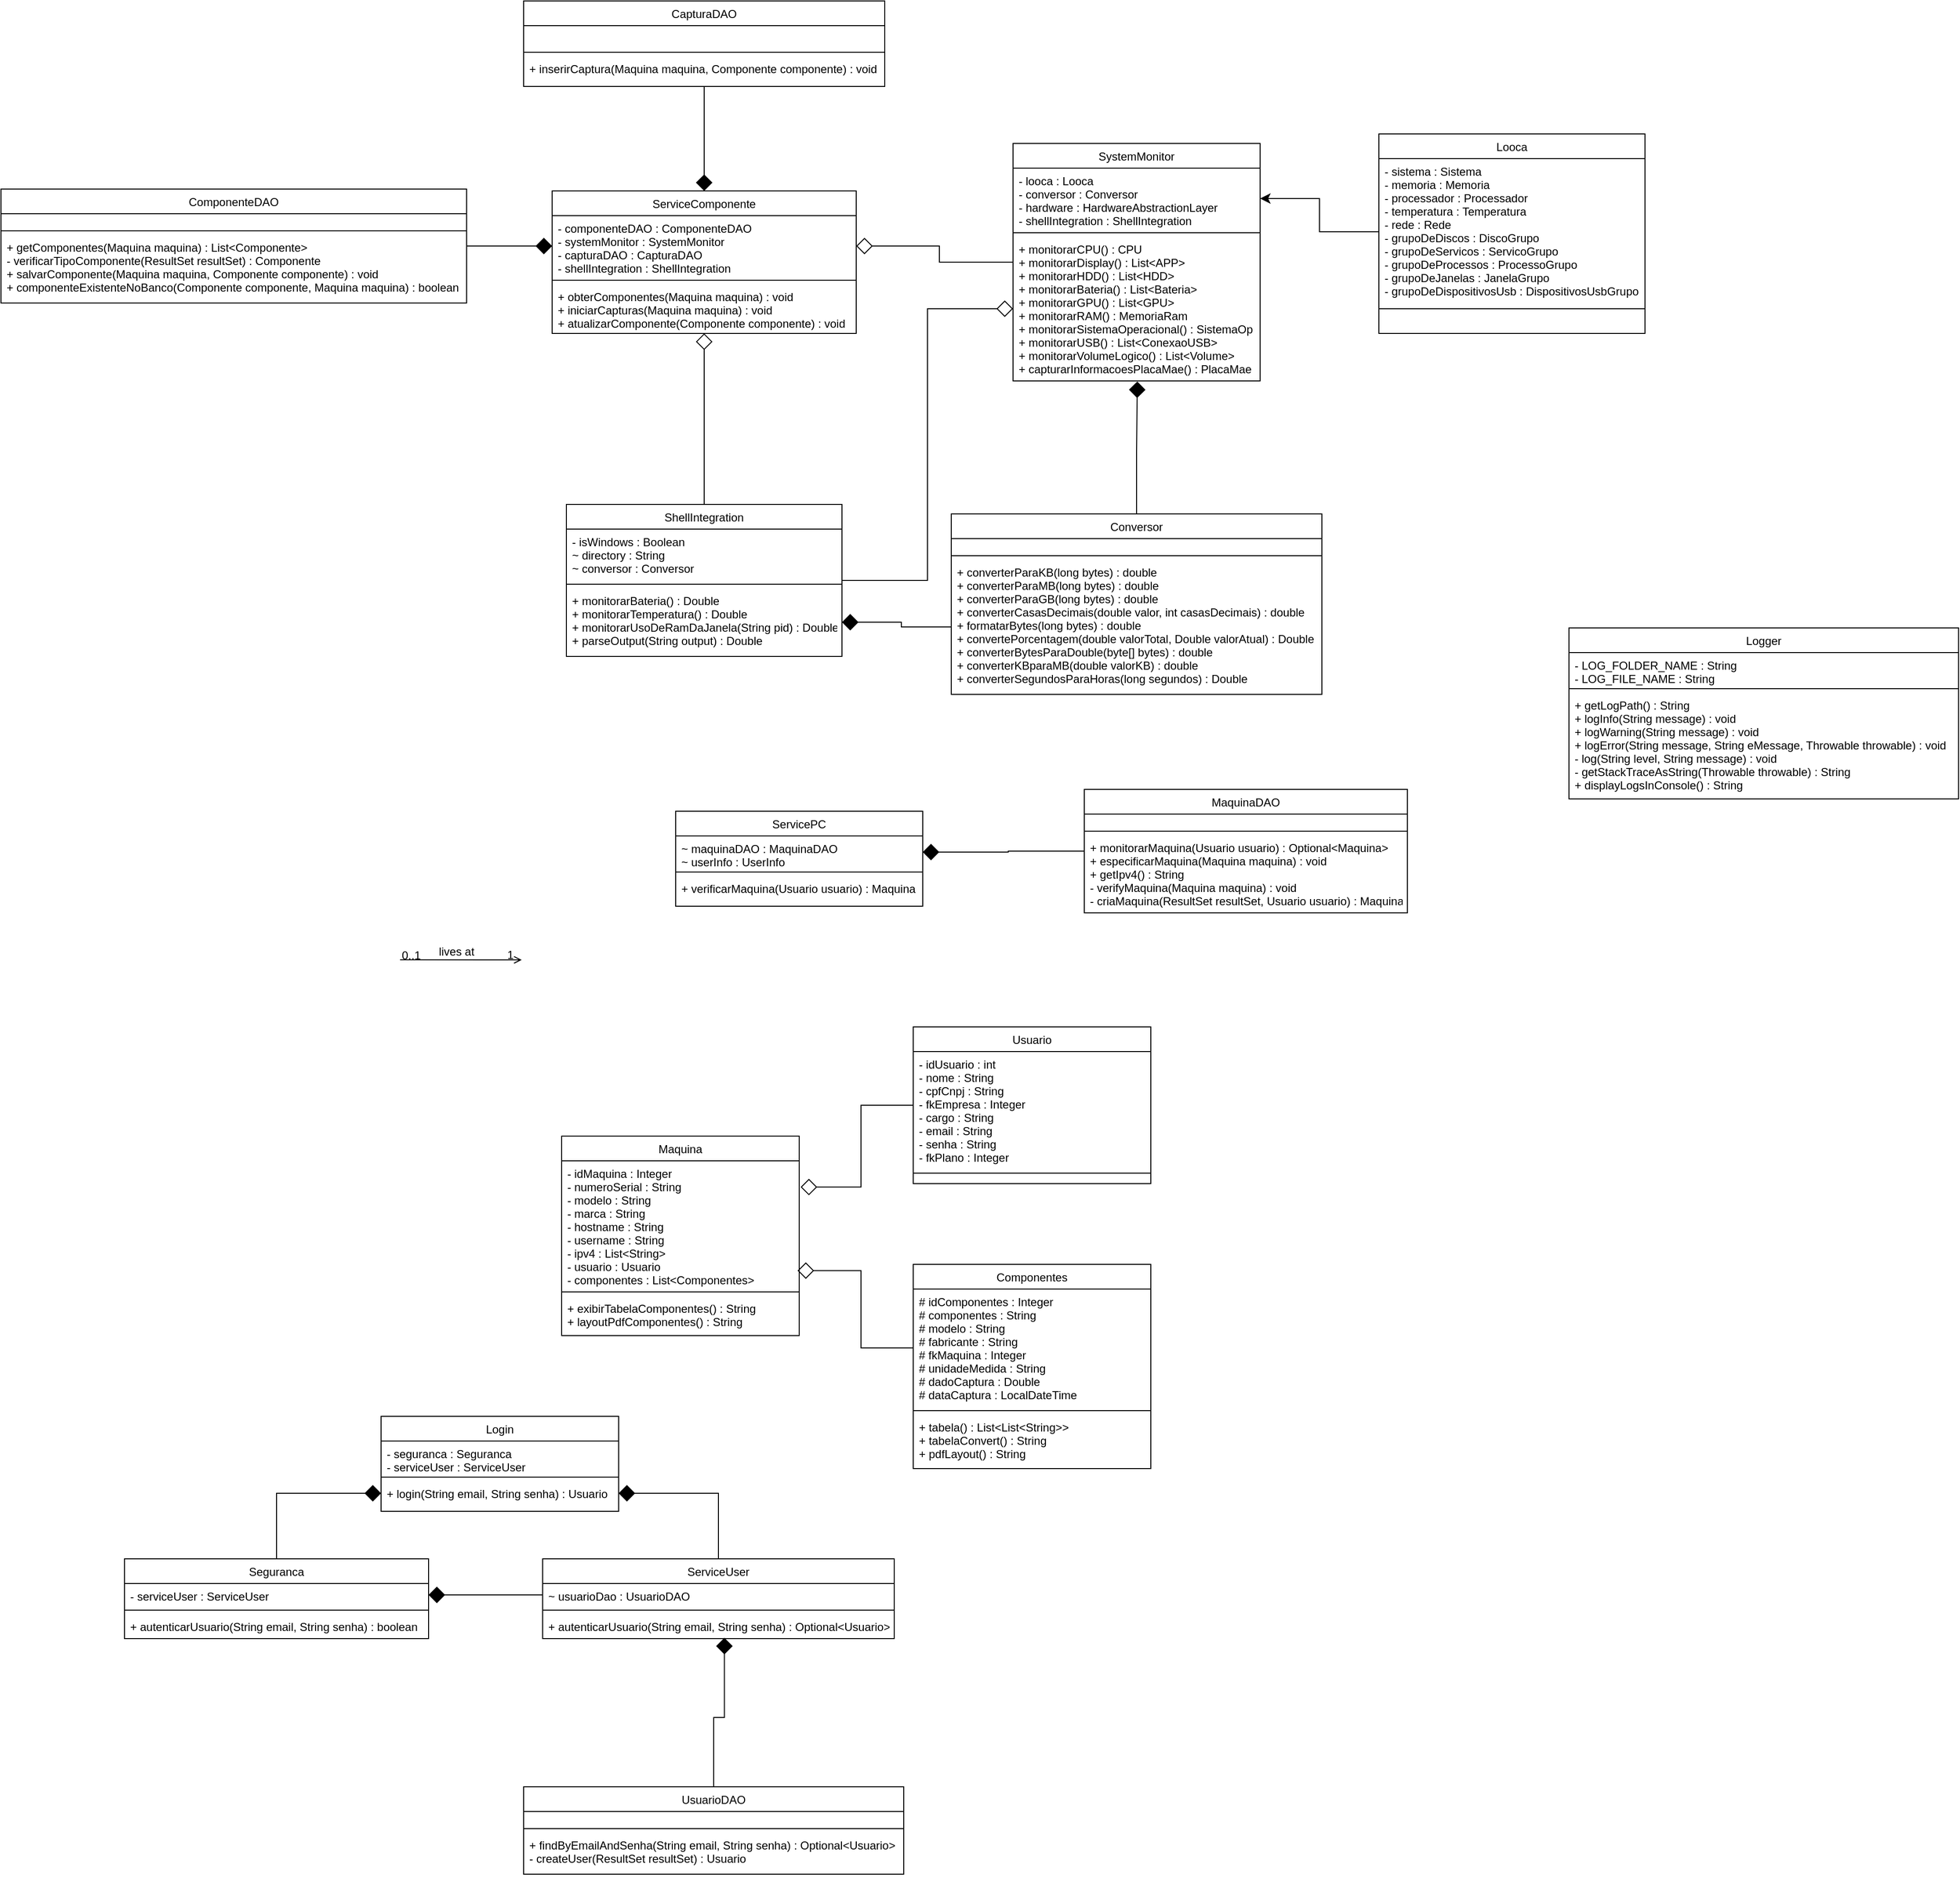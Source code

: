 <mxfile version="24.4.0" type="github">
  <diagram id="C5RBs43oDa-KdzZeNtuy" name="Page-1">
    <mxGraphModel dx="1404" dy="1693" grid="1" gridSize="10" guides="1" tooltips="1" connect="1" arrows="1" fold="1" page="1" pageScale="1" pageWidth="827" pageHeight="1169" math="0" shadow="0">
      <root>
        <mxCell id="WIyWlLk6GJQsqaUBKTNV-0" />
        <mxCell id="WIyWlLk6GJQsqaUBKTNV-1" parent="WIyWlLk6GJQsqaUBKTNV-0" />
        <mxCell id="zkfFHV4jXpPFQw0GAbJ--26" value="" style="endArrow=open;shadow=0;strokeWidth=1;rounded=0;curved=0;endFill=1;edgeStyle=elbowEdgeStyle;elbow=vertical;" parent="WIyWlLk6GJQsqaUBKTNV-1" edge="1">
          <mxGeometry x="0.5" y="41" relative="1" as="geometry">
            <mxPoint x="380.0" y="189.333" as="sourcePoint" />
            <mxPoint x="508" y="189.333" as="targetPoint" />
            <mxPoint x="-40" y="32" as="offset" />
          </mxGeometry>
        </mxCell>
        <mxCell id="zkfFHV4jXpPFQw0GAbJ--27" value="0..1" style="resizable=0;align=left;verticalAlign=bottom;labelBackgroundColor=none;fontSize=12;" parent="zkfFHV4jXpPFQw0GAbJ--26" connectable="0" vertex="1">
          <mxGeometry x="-1" relative="1" as="geometry">
            <mxPoint y="4" as="offset" />
          </mxGeometry>
        </mxCell>
        <mxCell id="zkfFHV4jXpPFQw0GAbJ--28" value="1" style="resizable=0;align=right;verticalAlign=bottom;labelBackgroundColor=none;fontSize=12;" parent="zkfFHV4jXpPFQw0GAbJ--26" connectable="0" vertex="1">
          <mxGeometry x="1" relative="1" as="geometry">
            <mxPoint x="-7" y="4" as="offset" />
          </mxGeometry>
        </mxCell>
        <mxCell id="zkfFHV4jXpPFQw0GAbJ--29" value="lives at" style="text;html=1;resizable=0;points=[];;align=center;verticalAlign=middle;labelBackgroundColor=none;rounded=0;shadow=0;strokeWidth=1;fontSize=12;" parent="zkfFHV4jXpPFQw0GAbJ--26" vertex="1" connectable="0">
          <mxGeometry x="0.5" y="49" relative="1" as="geometry">
            <mxPoint x="-38" y="40" as="offset" />
          </mxGeometry>
        </mxCell>
        <mxCell id="yqbtppaPaY01xmd0uT7A-17" style="edgeStyle=orthogonalEdgeStyle;rounded=0;orthogonalLoop=1;jettySize=auto;html=1;entryX=1;entryY=0.5;entryDx=0;entryDy=0;fontSize=12;startSize=8;endSize=15;exitX=0.5;exitY=0;exitDx=0;exitDy=0;endArrow=diamond;endFill=1;" edge="1" parent="WIyWlLk6GJQsqaUBKTNV-1" source="yqbtppaPaY01xmd0uT7A-11" target="yqbtppaPaY01xmd0uT7A-5">
          <mxGeometry relative="1" as="geometry" />
        </mxCell>
        <mxCell id="yqbtppaPaY01xmd0uT7A-0" value="Login" style="swimlane;fontStyle=0;align=center;verticalAlign=top;childLayout=stackLayout;horizontal=1;startSize=26;horizontalStack=0;resizeParent=1;resizeLast=0;collapsible=1;marginBottom=0;rounded=0;shadow=0;strokeWidth=1;" vertex="1" parent="WIyWlLk6GJQsqaUBKTNV-1">
          <mxGeometry x="360" y="670" width="250" height="100" as="geometry">
            <mxRectangle x="130" y="380" width="160" height="26" as="alternateBounds" />
          </mxGeometry>
        </mxCell>
        <mxCell id="yqbtppaPaY01xmd0uT7A-1" value="- seguranca : Seguranca&#xa;- serviceUser : ServiceUser" style="text;align=left;verticalAlign=top;spacingLeft=4;spacingRight=4;overflow=hidden;rotatable=0;points=[[0,0.5],[1,0.5]];portConstraint=eastwest;strokeColor=none;" vertex="1" parent="yqbtppaPaY01xmd0uT7A-0">
          <mxGeometry y="26" width="250" height="34" as="geometry" />
        </mxCell>
        <mxCell id="yqbtppaPaY01xmd0uT7A-3" value="" style="line;html=1;strokeWidth=1;align=left;verticalAlign=middle;spacingTop=-1;spacingLeft=3;spacingRight=3;rotatable=0;labelPosition=right;points=[];portConstraint=eastwest;" vertex="1" parent="yqbtppaPaY01xmd0uT7A-0">
          <mxGeometry y="60" width="250" height="8" as="geometry" />
        </mxCell>
        <mxCell id="yqbtppaPaY01xmd0uT7A-5" value="+ login(String email, String senha) : Usuario" style="text;align=left;verticalAlign=top;spacingLeft=4;spacingRight=4;overflow=hidden;rotatable=0;points=[[0,0.5],[1,0.5]];portConstraint=eastwest;" vertex="1" parent="yqbtppaPaY01xmd0uT7A-0">
          <mxGeometry y="68" width="250" height="26" as="geometry" />
        </mxCell>
        <mxCell id="yqbtppaPaY01xmd0uT7A-7" value="Seguranca" style="swimlane;fontStyle=0;align=center;verticalAlign=top;childLayout=stackLayout;horizontal=1;startSize=26;horizontalStack=0;resizeParent=1;resizeLast=0;collapsible=1;marginBottom=0;rounded=0;shadow=0;strokeWidth=1;" vertex="1" parent="WIyWlLk6GJQsqaUBKTNV-1">
          <mxGeometry x="90" y="820" width="320" height="84" as="geometry">
            <mxRectangle x="130" y="380" width="160" height="26" as="alternateBounds" />
          </mxGeometry>
        </mxCell>
        <mxCell id="yqbtppaPaY01xmd0uT7A-8" value="- serviceUser : ServiceUser" style="text;align=left;verticalAlign=top;spacingLeft=4;spacingRight=4;overflow=hidden;rotatable=0;points=[[0,0.5],[1,0.5]];portConstraint=eastwest;" vertex="1" parent="yqbtppaPaY01xmd0uT7A-7">
          <mxGeometry y="26" width="320" height="24" as="geometry" />
        </mxCell>
        <mxCell id="yqbtppaPaY01xmd0uT7A-9" value="" style="line;html=1;strokeWidth=1;align=left;verticalAlign=middle;spacingTop=-1;spacingLeft=3;spacingRight=3;rotatable=0;labelPosition=right;points=[];portConstraint=eastwest;" vertex="1" parent="yqbtppaPaY01xmd0uT7A-7">
          <mxGeometry y="50" width="320" height="8" as="geometry" />
        </mxCell>
        <mxCell id="yqbtppaPaY01xmd0uT7A-10" value="+ autenticarUsuario(String email, String senha) : boolean" style="text;align=left;verticalAlign=top;spacingLeft=4;spacingRight=4;overflow=hidden;rotatable=0;points=[[0,0.5],[1,0.5]];portConstraint=eastwest;" vertex="1" parent="yqbtppaPaY01xmd0uT7A-7">
          <mxGeometry y="58" width="320" height="26" as="geometry" />
        </mxCell>
        <mxCell id="yqbtppaPaY01xmd0uT7A-11" value="ServiceUser" style="swimlane;fontStyle=0;align=center;verticalAlign=top;childLayout=stackLayout;horizontal=1;startSize=26;horizontalStack=0;resizeParent=1;resizeLast=0;collapsible=1;marginBottom=0;rounded=0;shadow=0;strokeWidth=1;" vertex="1" parent="WIyWlLk6GJQsqaUBKTNV-1">
          <mxGeometry x="530" y="820" width="370" height="84" as="geometry">
            <mxRectangle x="130" y="380" width="160" height="26" as="alternateBounds" />
          </mxGeometry>
        </mxCell>
        <mxCell id="yqbtppaPaY01xmd0uT7A-12" value="~ usuarioDao : UsuarioDAO" style="text;align=left;verticalAlign=top;spacingLeft=4;spacingRight=4;overflow=hidden;rotatable=0;points=[[0,0.5],[1,0.5]];portConstraint=eastwest;" vertex="1" parent="yqbtppaPaY01xmd0uT7A-11">
          <mxGeometry y="26" width="370" height="24" as="geometry" />
        </mxCell>
        <mxCell id="yqbtppaPaY01xmd0uT7A-13" value="" style="line;html=1;strokeWidth=1;align=left;verticalAlign=middle;spacingTop=-1;spacingLeft=3;spacingRight=3;rotatable=0;labelPosition=right;points=[];portConstraint=eastwest;" vertex="1" parent="yqbtppaPaY01xmd0uT7A-11">
          <mxGeometry y="50" width="370" height="8" as="geometry" />
        </mxCell>
        <mxCell id="yqbtppaPaY01xmd0uT7A-14" value="+ autenticarUsuario(String email, String senha) : Optional&lt;Usuario&gt;" style="text;align=left;verticalAlign=top;spacingLeft=4;spacingRight=4;overflow=hidden;rotatable=0;points=[[0,0.5],[1,0.5]];portConstraint=eastwest;" vertex="1" parent="yqbtppaPaY01xmd0uT7A-11">
          <mxGeometry y="58" width="370" height="26" as="geometry" />
        </mxCell>
        <mxCell id="yqbtppaPaY01xmd0uT7A-18" style="edgeStyle=orthogonalEdgeStyle;rounded=0;orthogonalLoop=1;jettySize=auto;html=1;fontSize=12;startSize=8;endSize=15;endArrow=diamond;endFill=1;exitX=0.5;exitY=0;exitDx=0;exitDy=0;" edge="1" parent="WIyWlLk6GJQsqaUBKTNV-1" source="yqbtppaPaY01xmd0uT7A-7" target="yqbtppaPaY01xmd0uT7A-5">
          <mxGeometry relative="1" as="geometry" />
        </mxCell>
        <mxCell id="yqbtppaPaY01xmd0uT7A-19" style="edgeStyle=orthogonalEdgeStyle;rounded=0;orthogonalLoop=1;jettySize=auto;html=1;fontSize=12;startSize=8;endSize=15;endArrow=diamond;endFill=1;" edge="1" parent="WIyWlLk6GJQsqaUBKTNV-1" source="yqbtppaPaY01xmd0uT7A-12" target="yqbtppaPaY01xmd0uT7A-8">
          <mxGeometry relative="1" as="geometry" />
        </mxCell>
        <mxCell id="yqbtppaPaY01xmd0uT7A-24" style="edgeStyle=orthogonalEdgeStyle;rounded=0;orthogonalLoop=1;jettySize=auto;html=1;fontSize=12;startSize=8;endSize=15;entryX=0.517;entryY=0.968;entryDx=0;entryDy=0;entryPerimeter=0;endArrow=diamond;endFill=1;" edge="1" parent="WIyWlLk6GJQsqaUBKTNV-1" source="yqbtppaPaY01xmd0uT7A-20" target="yqbtppaPaY01xmd0uT7A-14">
          <mxGeometry relative="1" as="geometry" />
        </mxCell>
        <mxCell id="yqbtppaPaY01xmd0uT7A-20" value="UsuarioDAO" style="swimlane;fontStyle=0;align=center;verticalAlign=top;childLayout=stackLayout;horizontal=1;startSize=26;horizontalStack=0;resizeParent=1;resizeLast=0;collapsible=1;marginBottom=0;rounded=0;shadow=0;strokeWidth=1;" vertex="1" parent="WIyWlLk6GJQsqaUBKTNV-1">
          <mxGeometry x="510" y="1060" width="400" height="92" as="geometry">
            <mxRectangle x="130" y="380" width="160" height="26" as="alternateBounds" />
          </mxGeometry>
        </mxCell>
        <mxCell id="yqbtppaPaY01xmd0uT7A-23" value="&#xa;" style="text;align=left;verticalAlign=top;spacingLeft=4;spacingRight=4;overflow=hidden;rotatable=0;points=[[0,0.5],[1,0.5]];portConstraint=eastwest;" vertex="1" parent="yqbtppaPaY01xmd0uT7A-20">
          <mxGeometry y="26" width="400" height="14" as="geometry" />
        </mxCell>
        <mxCell id="yqbtppaPaY01xmd0uT7A-22" value="" style="line;html=1;strokeWidth=1;align=left;verticalAlign=middle;spacingTop=-1;spacingLeft=3;spacingRight=3;rotatable=0;labelPosition=right;points=[];portConstraint=eastwest;" vertex="1" parent="yqbtppaPaY01xmd0uT7A-20">
          <mxGeometry y="40" width="400" height="8" as="geometry" />
        </mxCell>
        <mxCell id="yqbtppaPaY01xmd0uT7A-33" value="+ findByEmailAndSenha(String email, String senha) : Optional&lt;Usuario&gt;&#xa;- createUser(ResultSet resultSet) : Usuario" style="text;align=left;verticalAlign=top;spacingLeft=4;spacingRight=4;overflow=hidden;rotatable=0;points=[[0,0.5],[1,0.5]];portConstraint=eastwest;" vertex="1" parent="yqbtppaPaY01xmd0uT7A-20">
          <mxGeometry y="48" width="400" height="44" as="geometry" />
        </mxCell>
        <mxCell id="yqbtppaPaY01xmd0uT7A-25" value="Maquina" style="swimlane;fontStyle=0;align=center;verticalAlign=top;childLayout=stackLayout;horizontal=1;startSize=26;horizontalStack=0;resizeParent=1;resizeLast=0;collapsible=1;marginBottom=0;rounded=0;shadow=0;strokeWidth=1;" vertex="1" parent="WIyWlLk6GJQsqaUBKTNV-1">
          <mxGeometry x="550" y="375" width="250" height="210" as="geometry">
            <mxRectangle x="130" y="380" width="160" height="26" as="alternateBounds" />
          </mxGeometry>
        </mxCell>
        <mxCell id="yqbtppaPaY01xmd0uT7A-26" value="- idMaquina : Integer&#xa;- numeroSerial : String&#xa;- modelo : String&#xa;- marca : String&#xa;- hostname : String&#xa;- username : String&#xa;- ipv4 : List&lt;String&gt;&#xa;- usuario : Usuario&#xa;- componentes : List&lt;Componentes&gt;" style="text;align=left;verticalAlign=top;spacingLeft=4;spacingRight=4;overflow=hidden;rotatable=0;points=[[0,0.5],[1,0.5]];portConstraint=eastwest;strokeColor=none;" vertex="1" parent="yqbtppaPaY01xmd0uT7A-25">
          <mxGeometry y="26" width="250" height="134" as="geometry" />
        </mxCell>
        <mxCell id="yqbtppaPaY01xmd0uT7A-27" value="" style="line;html=1;strokeWidth=1;align=left;verticalAlign=middle;spacingTop=-1;spacingLeft=3;spacingRight=3;rotatable=0;labelPosition=right;points=[];portConstraint=eastwest;" vertex="1" parent="yqbtppaPaY01xmd0uT7A-25">
          <mxGeometry y="160" width="250" height="8" as="geometry" />
        </mxCell>
        <mxCell id="yqbtppaPaY01xmd0uT7A-28" value="+ exibirTabelaComponentes() : String&#xa;+ layoutPdfComponentes() : String" style="text;align=left;verticalAlign=top;spacingLeft=4;spacingRight=4;overflow=hidden;rotatable=0;points=[[0,0.5],[1,0.5]];portConstraint=eastwest;" vertex="1" parent="yqbtppaPaY01xmd0uT7A-25">
          <mxGeometry y="168" width="250" height="42" as="geometry" />
        </mxCell>
        <mxCell id="yqbtppaPaY01xmd0uT7A-29" value="Usuario" style="swimlane;fontStyle=0;align=center;verticalAlign=top;childLayout=stackLayout;horizontal=1;startSize=26;horizontalStack=0;resizeParent=1;resizeLast=0;collapsible=1;marginBottom=0;rounded=0;shadow=0;strokeWidth=1;" vertex="1" parent="WIyWlLk6GJQsqaUBKTNV-1">
          <mxGeometry x="920" y="260" width="250" height="165" as="geometry">
            <mxRectangle x="130" y="380" width="160" height="26" as="alternateBounds" />
          </mxGeometry>
        </mxCell>
        <mxCell id="yqbtppaPaY01xmd0uT7A-30" value="- idUsuario : int&#xa;- nome : String&#xa;- cpfCnpj : String&#xa;- fkEmpresa : Integer&#xa;- cargo : String&#xa;- email : String&#xa;- senha : String&#xa;- fkPlano : Integer" style="text;align=left;verticalAlign=top;spacingLeft=4;spacingRight=4;overflow=hidden;rotatable=0;points=[[0,0.5],[1,0.5]];portConstraint=eastwest;strokeColor=none;" vertex="1" parent="yqbtppaPaY01xmd0uT7A-29">
          <mxGeometry y="26" width="250" height="124" as="geometry" />
        </mxCell>
        <mxCell id="yqbtppaPaY01xmd0uT7A-31" value="" style="line;html=1;strokeWidth=1;align=left;verticalAlign=middle;spacingTop=-1;spacingLeft=3;spacingRight=3;rotatable=0;labelPosition=right;points=[];portConstraint=eastwest;" vertex="1" parent="yqbtppaPaY01xmd0uT7A-29">
          <mxGeometry y="150" width="250" height="8" as="geometry" />
        </mxCell>
        <mxCell id="yqbtppaPaY01xmd0uT7A-34" value="Componentes" style="swimlane;fontStyle=0;align=center;verticalAlign=top;childLayout=stackLayout;horizontal=1;startSize=26;horizontalStack=0;resizeParent=1;resizeLast=0;collapsible=1;marginBottom=0;rounded=0;shadow=0;strokeWidth=1;" vertex="1" parent="WIyWlLk6GJQsqaUBKTNV-1">
          <mxGeometry x="920" y="510" width="250" height="215" as="geometry">
            <mxRectangle x="130" y="380" width="160" height="26" as="alternateBounds" />
          </mxGeometry>
        </mxCell>
        <mxCell id="yqbtppaPaY01xmd0uT7A-35" value="# idComponentes : Integer&#xa;# componentes : String&#xa;# modelo : String&#xa;# fabricante : String&#xa;# fkMaquina : Integer&#xa;# unidadeMedida : String&#xa;# dadoCaptura : Double&#xa;# dataCaptura : LocalDateTime" style="text;align=left;verticalAlign=top;spacingLeft=4;spacingRight=4;overflow=hidden;rotatable=0;points=[[0,0.5],[1,0.5]];portConstraint=eastwest;strokeColor=none;" vertex="1" parent="yqbtppaPaY01xmd0uT7A-34">
          <mxGeometry y="26" width="250" height="124" as="geometry" />
        </mxCell>
        <mxCell id="yqbtppaPaY01xmd0uT7A-36" value="" style="line;html=1;strokeWidth=1;align=left;verticalAlign=middle;spacingTop=-1;spacingLeft=3;spacingRight=3;rotatable=0;labelPosition=right;points=[];portConstraint=eastwest;" vertex="1" parent="yqbtppaPaY01xmd0uT7A-34">
          <mxGeometry y="150" width="250" height="8" as="geometry" />
        </mxCell>
        <mxCell id="yqbtppaPaY01xmd0uT7A-37" value="+ tabela() : List&lt;List&lt;String&gt;&gt;&#xa;+ tabelaConvert() : String&#xa;+ pdfLayout() : String&#xa;" style="text;align=left;verticalAlign=top;spacingLeft=4;spacingRight=4;overflow=hidden;rotatable=0;points=[[0,0.5],[1,0.5]];portConstraint=eastwest;strokeColor=none;" vertex="1" parent="yqbtppaPaY01xmd0uT7A-34">
          <mxGeometry y="158" width="250" height="52" as="geometry" />
        </mxCell>
        <mxCell id="yqbtppaPaY01xmd0uT7A-38" style="edgeStyle=orthogonalEdgeStyle;rounded=0;orthogonalLoop=1;jettySize=auto;html=1;entryX=1.006;entryY=0.206;entryDx=0;entryDy=0;entryPerimeter=0;fontSize=12;startSize=8;endSize=15;endArrow=diamond;endFill=0;" edge="1" parent="WIyWlLk6GJQsqaUBKTNV-1" source="yqbtppaPaY01xmd0uT7A-29" target="yqbtppaPaY01xmd0uT7A-26">
          <mxGeometry relative="1" as="geometry" />
        </mxCell>
        <mxCell id="yqbtppaPaY01xmd0uT7A-39" style="edgeStyle=orthogonalEdgeStyle;rounded=0;orthogonalLoop=1;jettySize=auto;html=1;entryX=0.993;entryY=0.863;entryDx=0;entryDy=0;entryPerimeter=0;fontSize=12;startSize=8;endSize=15;exitX=0;exitY=0.5;exitDx=0;exitDy=0;endArrow=diamond;endFill=0;" edge="1" parent="WIyWlLk6GJQsqaUBKTNV-1" source="yqbtppaPaY01xmd0uT7A-35" target="yqbtppaPaY01xmd0uT7A-26">
          <mxGeometry relative="1" as="geometry" />
        </mxCell>
        <mxCell id="yqbtppaPaY01xmd0uT7A-43" value="ServicePC" style="swimlane;fontStyle=0;align=center;verticalAlign=top;childLayout=stackLayout;horizontal=1;startSize=26;horizontalStack=0;resizeParent=1;resizeLast=0;collapsible=1;marginBottom=0;rounded=0;shadow=0;strokeWidth=1;" vertex="1" parent="WIyWlLk6GJQsqaUBKTNV-1">
          <mxGeometry x="670" y="33" width="260" height="100" as="geometry">
            <mxRectangle x="130" y="380" width="160" height="26" as="alternateBounds" />
          </mxGeometry>
        </mxCell>
        <mxCell id="yqbtppaPaY01xmd0uT7A-44" value="~ maquinaDAO : MaquinaDAO&#xa;~ userInfo : UserInfo&#xa;" style="text;align=left;verticalAlign=top;spacingLeft=4;spacingRight=4;overflow=hidden;rotatable=0;points=[[0,0.5],[1,0.5]];portConstraint=eastwest;strokeColor=none;" vertex="1" parent="yqbtppaPaY01xmd0uT7A-43">
          <mxGeometry y="26" width="260" height="34" as="geometry" />
        </mxCell>
        <mxCell id="yqbtppaPaY01xmd0uT7A-45" value="" style="line;html=1;strokeWidth=1;align=left;verticalAlign=middle;spacingTop=-1;spacingLeft=3;spacingRight=3;rotatable=0;labelPosition=right;points=[];portConstraint=eastwest;" vertex="1" parent="yqbtppaPaY01xmd0uT7A-43">
          <mxGeometry y="60" width="260" height="8" as="geometry" />
        </mxCell>
        <mxCell id="yqbtppaPaY01xmd0uT7A-46" value="+ verificarMaquina(Usuario usuario) : Maquina" style="text;align=left;verticalAlign=top;spacingLeft=4;spacingRight=4;overflow=hidden;rotatable=0;points=[[0,0.5],[1,0.5]];portConstraint=eastwest;strokeColor=none;" vertex="1" parent="yqbtppaPaY01xmd0uT7A-43">
          <mxGeometry y="68" width="260" height="22" as="geometry" />
        </mxCell>
        <mxCell id="yqbtppaPaY01xmd0uT7A-51" style="edgeStyle=orthogonalEdgeStyle;rounded=0;orthogonalLoop=1;jettySize=auto;html=1;fontSize=12;startSize=8;endSize=15;endArrow=diamond;endFill=1;entryX=1;entryY=0.5;entryDx=0;entryDy=0;" edge="1" parent="WIyWlLk6GJQsqaUBKTNV-1" source="yqbtppaPaY01xmd0uT7A-47" target="yqbtppaPaY01xmd0uT7A-44">
          <mxGeometry relative="1" as="geometry">
            <mxPoint x="930" y="-10" as="targetPoint" />
          </mxGeometry>
        </mxCell>
        <mxCell id="yqbtppaPaY01xmd0uT7A-47" value="MaquinaDAO" style="swimlane;fontStyle=0;align=center;verticalAlign=top;childLayout=stackLayout;horizontal=1;startSize=26;horizontalStack=0;resizeParent=1;resizeLast=0;collapsible=1;marginBottom=0;rounded=0;shadow=0;strokeWidth=1;" vertex="1" parent="WIyWlLk6GJQsqaUBKTNV-1">
          <mxGeometry x="1100" y="10" width="340" height="130" as="geometry">
            <mxRectangle x="130" y="380" width="160" height="26" as="alternateBounds" />
          </mxGeometry>
        </mxCell>
        <mxCell id="yqbtppaPaY01xmd0uT7A-48" value="&#xa;" style="text;align=left;verticalAlign=top;spacingLeft=4;spacingRight=4;overflow=hidden;rotatable=0;points=[[0,0.5],[1,0.5]];portConstraint=eastwest;strokeColor=none;" vertex="1" parent="yqbtppaPaY01xmd0uT7A-47">
          <mxGeometry y="26" width="340" height="14" as="geometry" />
        </mxCell>
        <mxCell id="yqbtppaPaY01xmd0uT7A-49" value="" style="line;html=1;strokeWidth=1;align=left;verticalAlign=middle;spacingTop=-1;spacingLeft=3;spacingRight=3;rotatable=0;labelPosition=right;points=[];portConstraint=eastwest;" vertex="1" parent="yqbtppaPaY01xmd0uT7A-47">
          <mxGeometry y="40" width="340" height="8" as="geometry" />
        </mxCell>
        <mxCell id="yqbtppaPaY01xmd0uT7A-50" value="+ monitorarMaquina(Usuario usuario) : Optional&lt;Maquina&gt;&#xa;+ especificarMaquina(Maquina maquina) : void&#xa;+ getIpv4() : String&#xa;- verifyMaquina(Maquina maquina) : void&#xa;- criaMaquina(ResultSet resultSet, Usuario usuario) : Maquina&#xa;" style="text;align=left;verticalAlign=top;spacingLeft=4;spacingRight=4;overflow=hidden;rotatable=0;points=[[0,0.5],[1,0.5]];portConstraint=eastwest;strokeColor=none;" vertex="1" parent="yqbtppaPaY01xmd0uT7A-47">
          <mxGeometry y="48" width="340" height="82" as="geometry" />
        </mxCell>
        <mxCell id="yqbtppaPaY01xmd0uT7A-56" value="ServiceComponente" style="swimlane;fontStyle=0;align=center;verticalAlign=top;childLayout=stackLayout;horizontal=1;startSize=26;horizontalStack=0;resizeParent=1;resizeLast=0;collapsible=1;marginBottom=0;rounded=0;shadow=0;strokeWidth=1;" vertex="1" parent="WIyWlLk6GJQsqaUBKTNV-1">
          <mxGeometry x="540" y="-620" width="320" height="150" as="geometry">
            <mxRectangle x="130" y="380" width="160" height="26" as="alternateBounds" />
          </mxGeometry>
        </mxCell>
        <mxCell id="yqbtppaPaY01xmd0uT7A-57" value="- componenteDAO : ComponenteDAO&#xa;- systemMonitor : SystemMonitor&#xa;- capturaDAO : CapturaDAO&#xa;- shellIntegration : ShellIntegration" style="text;align=left;verticalAlign=top;spacingLeft=4;spacingRight=4;overflow=hidden;rotatable=0;points=[[0,0.5],[1,0.5]];portConstraint=eastwest;strokeColor=none;" vertex="1" parent="yqbtppaPaY01xmd0uT7A-56">
          <mxGeometry y="26" width="320" height="64" as="geometry" />
        </mxCell>
        <mxCell id="yqbtppaPaY01xmd0uT7A-58" value="" style="line;html=1;strokeWidth=1;align=left;verticalAlign=middle;spacingTop=-1;spacingLeft=3;spacingRight=3;rotatable=0;labelPosition=right;points=[];portConstraint=eastwest;" vertex="1" parent="yqbtppaPaY01xmd0uT7A-56">
          <mxGeometry y="90" width="320" height="8" as="geometry" />
        </mxCell>
        <mxCell id="yqbtppaPaY01xmd0uT7A-59" value="+ obterComponentes(Maquina maquina) : void&#xa;+ iniciarCapturas(Maquina maquina) : void&#xa;+ atualizarComponente(Componente componente) : void" style="text;align=left;verticalAlign=top;spacingLeft=4;spacingRight=4;overflow=hidden;rotatable=0;points=[[0,0.5],[1,0.5]];portConstraint=eastwest;strokeColor=none;" vertex="1" parent="yqbtppaPaY01xmd0uT7A-56">
          <mxGeometry y="98" width="320" height="52" as="geometry" />
        </mxCell>
        <mxCell id="yqbtppaPaY01xmd0uT7A-64" style="edgeStyle=orthogonalEdgeStyle;rounded=0;orthogonalLoop=1;jettySize=auto;html=1;entryX=0;entryY=0.5;entryDx=0;entryDy=0;fontSize=12;startSize=8;endSize=15;endArrow=diamond;endFill=1;" edge="1" parent="WIyWlLk6GJQsqaUBKTNV-1" source="yqbtppaPaY01xmd0uT7A-60" target="yqbtppaPaY01xmd0uT7A-57">
          <mxGeometry relative="1" as="geometry" />
        </mxCell>
        <mxCell id="yqbtppaPaY01xmd0uT7A-60" value="ComponenteDAO" style="swimlane;fontStyle=0;align=center;verticalAlign=top;childLayout=stackLayout;horizontal=1;startSize=26;horizontalStack=0;resizeParent=1;resizeLast=0;collapsible=1;marginBottom=0;rounded=0;shadow=0;strokeWidth=1;" vertex="1" parent="WIyWlLk6GJQsqaUBKTNV-1">
          <mxGeometry x="-40" y="-622" width="490" height="120" as="geometry">
            <mxRectangle x="130" y="380" width="160" height="26" as="alternateBounds" />
          </mxGeometry>
        </mxCell>
        <mxCell id="yqbtppaPaY01xmd0uT7A-61" value="&#xa;" style="text;align=left;verticalAlign=top;spacingLeft=4;spacingRight=4;overflow=hidden;rotatable=0;points=[[0,0.5],[1,0.5]];portConstraint=eastwest;strokeColor=none;" vertex="1" parent="yqbtppaPaY01xmd0uT7A-60">
          <mxGeometry y="26" width="490" height="14" as="geometry" />
        </mxCell>
        <mxCell id="yqbtppaPaY01xmd0uT7A-62" value="" style="line;html=1;strokeWidth=1;align=left;verticalAlign=middle;spacingTop=-1;spacingLeft=3;spacingRight=3;rotatable=0;labelPosition=right;points=[];portConstraint=eastwest;" vertex="1" parent="yqbtppaPaY01xmd0uT7A-60">
          <mxGeometry y="40" width="490" height="8" as="geometry" />
        </mxCell>
        <mxCell id="yqbtppaPaY01xmd0uT7A-63" value="+ getComponentes(Maquina maquina) : List&lt;Componente&gt;&#xa;- verificarTipoComponente(ResultSet resultSet) : Componente&#xa;+ salvarComponente(Maquina maquina, Componente componente) : void&#xa;+ componenteExistenteNoBanco(Componente componente, Maquina maquina) : boolean&#xa;" style="text;align=left;verticalAlign=top;spacingLeft=4;spacingRight=4;overflow=hidden;rotatable=0;points=[[0,0.5],[1,0.5]];portConstraint=eastwest;strokeColor=none;" vertex="1" parent="yqbtppaPaY01xmd0uT7A-60">
          <mxGeometry y="48" width="490" height="72" as="geometry" />
        </mxCell>
        <mxCell id="yqbtppaPaY01xmd0uT7A-69" style="edgeStyle=orthogonalEdgeStyle;rounded=0;orthogonalLoop=1;jettySize=auto;html=1;entryX=0.5;entryY=0;entryDx=0;entryDy=0;fontSize=12;startSize=8;endSize=15;endArrow=diamond;endFill=1;" edge="1" parent="WIyWlLk6GJQsqaUBKTNV-1" source="yqbtppaPaY01xmd0uT7A-65" target="yqbtppaPaY01xmd0uT7A-56">
          <mxGeometry relative="1" as="geometry" />
        </mxCell>
        <mxCell id="yqbtppaPaY01xmd0uT7A-65" value="CapturaDAO" style="swimlane;fontStyle=0;align=center;verticalAlign=top;childLayout=stackLayout;horizontal=1;startSize=26;horizontalStack=0;resizeParent=1;resizeLast=0;collapsible=1;marginBottom=0;rounded=0;shadow=0;strokeWidth=1;" vertex="1" parent="WIyWlLk6GJQsqaUBKTNV-1">
          <mxGeometry x="510" y="-820" width="380" height="90" as="geometry">
            <mxRectangle x="130" y="380" width="160" height="26" as="alternateBounds" />
          </mxGeometry>
        </mxCell>
        <mxCell id="yqbtppaPaY01xmd0uT7A-66" value="&#xa;" style="text;align=left;verticalAlign=top;spacingLeft=4;spacingRight=4;overflow=hidden;rotatable=0;points=[[0,0.5],[1,0.5]];portConstraint=eastwest;strokeColor=none;" vertex="1" parent="yqbtppaPaY01xmd0uT7A-65">
          <mxGeometry y="26" width="380" height="24" as="geometry" />
        </mxCell>
        <mxCell id="yqbtppaPaY01xmd0uT7A-67" value="" style="line;html=1;strokeWidth=1;align=left;verticalAlign=middle;spacingTop=-1;spacingLeft=3;spacingRight=3;rotatable=0;labelPosition=right;points=[];portConstraint=eastwest;" vertex="1" parent="yqbtppaPaY01xmd0uT7A-65">
          <mxGeometry y="50" width="380" height="8" as="geometry" />
        </mxCell>
        <mxCell id="yqbtppaPaY01xmd0uT7A-68" value="+ inserirCaptura(Maquina maquina, Componente componente) : void" style="text;align=left;verticalAlign=top;spacingLeft=4;spacingRight=4;overflow=hidden;rotatable=0;points=[[0,0.5],[1,0.5]];portConstraint=eastwest;strokeColor=none;" vertex="1" parent="yqbtppaPaY01xmd0uT7A-65">
          <mxGeometry y="58" width="380" height="32" as="geometry" />
        </mxCell>
        <mxCell id="yqbtppaPaY01xmd0uT7A-97" style="edgeStyle=orthogonalEdgeStyle;rounded=0;orthogonalLoop=1;jettySize=auto;html=1;entryX=1;entryY=0.5;entryDx=0;entryDy=0;fontSize=12;startSize=8;endSize=15;endArrow=diamond;endFill=0;" edge="1" parent="WIyWlLk6GJQsqaUBKTNV-1" source="yqbtppaPaY01xmd0uT7A-70" target="yqbtppaPaY01xmd0uT7A-57">
          <mxGeometry relative="1" as="geometry" />
        </mxCell>
        <mxCell id="yqbtppaPaY01xmd0uT7A-70" value="SystemMonitor" style="swimlane;fontStyle=0;align=center;verticalAlign=top;childLayout=stackLayout;horizontal=1;startSize=26;horizontalStack=0;resizeParent=1;resizeLast=0;collapsible=1;marginBottom=0;rounded=0;shadow=0;strokeWidth=1;" vertex="1" parent="WIyWlLk6GJQsqaUBKTNV-1">
          <mxGeometry x="1025" y="-670" width="260" height="250" as="geometry">
            <mxRectangle x="130" y="380" width="160" height="26" as="alternateBounds" />
          </mxGeometry>
        </mxCell>
        <mxCell id="yqbtppaPaY01xmd0uT7A-71" value="- looca : Looca&#xa;- conversor : Conversor&#xa;- hardware : HardwareAbstractionLayer&#xa;- shellIntegration : ShellIntegration" style="text;align=left;verticalAlign=top;spacingLeft=4;spacingRight=4;overflow=hidden;rotatable=0;points=[[0,0.5],[1,0.5]];portConstraint=eastwest;strokeColor=none;" vertex="1" parent="yqbtppaPaY01xmd0uT7A-70">
          <mxGeometry y="26" width="260" height="64" as="geometry" />
        </mxCell>
        <mxCell id="yqbtppaPaY01xmd0uT7A-72" value="" style="line;html=1;strokeWidth=1;align=left;verticalAlign=middle;spacingTop=-1;spacingLeft=3;spacingRight=3;rotatable=0;labelPosition=right;points=[];portConstraint=eastwest;" vertex="1" parent="yqbtppaPaY01xmd0uT7A-70">
          <mxGeometry y="90" width="260" height="8" as="geometry" />
        </mxCell>
        <mxCell id="yqbtppaPaY01xmd0uT7A-73" value="+ monitorarCPU() : CPU&#xa;+ monitorarDisplay() : List&lt;APP&gt;&#xa;+ monitorarHDD() : List&lt;HDD&gt;&#xa;+ monitorarBateria() : List&lt;Bateria&gt;&#xa;+ monitorarGPU() : List&lt;GPU&gt;&#xa;+ monitorarRAM() : MemoriaRam&#xa;+ monitorarSistemaOperacional() : SistemaOp &#xa;+ monitorarUSB() : List&lt;ConexaoUSB&gt;&#xa;+ monitorarVolumeLogico() : List&lt;Volume&gt;&#xa;+ capturarInformacoesPlacaMae() : PlacaMae" style="text;align=left;verticalAlign=top;spacingLeft=4;spacingRight=4;overflow=hidden;rotatable=0;points=[[0,0.5],[1,0.5]];portConstraint=eastwest;strokeColor=none;" vertex="1" parent="yqbtppaPaY01xmd0uT7A-70">
          <mxGeometry y="98" width="260" height="152" as="geometry" />
        </mxCell>
        <mxCell id="yqbtppaPaY01xmd0uT7A-74" value="Looca" style="swimlane;fontStyle=0;align=center;verticalAlign=top;childLayout=stackLayout;horizontal=1;startSize=26;horizontalStack=0;resizeParent=1;resizeLast=0;collapsible=1;marginBottom=0;rounded=0;shadow=0;strokeWidth=1;" vertex="1" parent="WIyWlLk6GJQsqaUBKTNV-1">
          <mxGeometry x="1410" y="-680" width="280" height="210" as="geometry">
            <mxRectangle x="130" y="380" width="160" height="26" as="alternateBounds" />
          </mxGeometry>
        </mxCell>
        <mxCell id="yqbtppaPaY01xmd0uT7A-75" value="- sistema : Sistema&#xa;- memoria : Memoria&#xa;- processador : Processador&#xa;- temperatura : Temperatura&#xa;- rede : Rede&#xa;- grupoDeDiscos : DiscoGrupo&#xa;- grupoDeServicos : ServicoGrupo&#xa;- grupoDeProcessos : ProcessoGrupo&#xa;- grupoDeJanelas : JanelaGrupo&#xa;- grupoDeDispositivosUsb : DispositivosUsbGrupo" style="text;align=left;verticalAlign=top;spacingLeft=4;spacingRight=4;overflow=hidden;rotatable=0;points=[[0,0.5],[1,0.5]];portConstraint=eastwest;strokeColor=none;" vertex="1" parent="yqbtppaPaY01xmd0uT7A-74">
          <mxGeometry y="26" width="280" height="154" as="geometry" />
        </mxCell>
        <mxCell id="yqbtppaPaY01xmd0uT7A-76" value="" style="line;html=1;strokeWidth=1;align=left;verticalAlign=middle;spacingTop=-1;spacingLeft=3;spacingRight=3;rotatable=0;labelPosition=right;points=[];portConstraint=eastwest;" vertex="1" parent="yqbtppaPaY01xmd0uT7A-74">
          <mxGeometry y="180" width="280" height="8" as="geometry" />
        </mxCell>
        <mxCell id="yqbtppaPaY01xmd0uT7A-77" value="&#xa;" style="text;align=left;verticalAlign=top;spacingLeft=4;spacingRight=4;overflow=hidden;rotatable=0;points=[[0,0.5],[1,0.5]];portConstraint=eastwest;strokeColor=none;" vertex="1" parent="yqbtppaPaY01xmd0uT7A-74">
          <mxGeometry y="188" width="280" height="22" as="geometry" />
        </mxCell>
        <mxCell id="yqbtppaPaY01xmd0uT7A-78" style="edgeStyle=orthogonalEdgeStyle;rounded=0;orthogonalLoop=1;jettySize=auto;html=1;entryX=1;entryY=0.5;entryDx=0;entryDy=0;fontSize=12;startSize=8;endSize=8;" edge="1" parent="WIyWlLk6GJQsqaUBKTNV-1" source="yqbtppaPaY01xmd0uT7A-75" target="yqbtppaPaY01xmd0uT7A-71">
          <mxGeometry relative="1" as="geometry" />
        </mxCell>
        <mxCell id="yqbtppaPaY01xmd0uT7A-79" value="Conversor" style="swimlane;fontStyle=0;align=center;verticalAlign=top;childLayout=stackLayout;horizontal=1;startSize=26;horizontalStack=0;resizeParent=1;resizeLast=0;collapsible=1;marginBottom=0;rounded=0;shadow=0;strokeWidth=1;" vertex="1" parent="WIyWlLk6GJQsqaUBKTNV-1">
          <mxGeometry x="960" y="-280" width="390" height="190" as="geometry">
            <mxRectangle x="130" y="380" width="160" height="26" as="alternateBounds" />
          </mxGeometry>
        </mxCell>
        <mxCell id="yqbtppaPaY01xmd0uT7A-80" value="&#xa;" style="text;align=left;verticalAlign=top;spacingLeft=4;spacingRight=4;overflow=hidden;rotatable=0;points=[[0,0.5],[1,0.5]];portConstraint=eastwest;strokeColor=none;" vertex="1" parent="yqbtppaPaY01xmd0uT7A-79">
          <mxGeometry y="26" width="390" height="14" as="geometry" />
        </mxCell>
        <mxCell id="yqbtppaPaY01xmd0uT7A-81" value="" style="line;html=1;strokeWidth=1;align=left;verticalAlign=middle;spacingTop=-1;spacingLeft=3;spacingRight=3;rotatable=0;labelPosition=right;points=[];portConstraint=eastwest;" vertex="1" parent="yqbtppaPaY01xmd0uT7A-79">
          <mxGeometry y="40" width="390" height="8" as="geometry" />
        </mxCell>
        <mxCell id="yqbtppaPaY01xmd0uT7A-87" value="+ converterParaKB(long bytes) : double&#xa;+ converterParaMB(long bytes) : double&#xa;+ converterParaGB(long bytes) : double&#xa;+ converterCasasDecimais(double valor, int casasDecimais) : double&#xa;+ formatarBytes(long bytes) : double&#xa;+ convertePorcentagem(double valorTotal, Double valorAtual) : Double&#xa;+ converterBytesParaDouble(byte[] bytes) : double&#xa;+ converterKBparaMB(double valorKB) : double&#xa;+ converterSegundosParaHoras(long segundos) : Double" style="text;align=left;verticalAlign=top;spacingLeft=4;spacingRight=4;overflow=hidden;rotatable=0;points=[[0,0.5],[1,0.5]];portConstraint=eastwest;strokeColor=none;" vertex="1" parent="yqbtppaPaY01xmd0uT7A-79">
          <mxGeometry y="48" width="390" height="142" as="geometry" />
        </mxCell>
        <mxCell id="yqbtppaPaY01xmd0uT7A-88" style="edgeStyle=orthogonalEdgeStyle;rounded=0;orthogonalLoop=1;jettySize=auto;html=1;entryX=0.503;entryY=1.004;entryDx=0;entryDy=0;fontSize=12;startSize=8;endSize=15;endArrow=diamond;endFill=1;exitX=0.5;exitY=0;exitDx=0;exitDy=0;entryPerimeter=0;" edge="1" parent="WIyWlLk6GJQsqaUBKTNV-1" source="yqbtppaPaY01xmd0uT7A-79" target="yqbtppaPaY01xmd0uT7A-73">
          <mxGeometry relative="1" as="geometry" />
        </mxCell>
        <mxCell id="yqbtppaPaY01xmd0uT7A-94" style="edgeStyle=elbowEdgeStyle;rounded=0;orthogonalLoop=1;jettySize=auto;html=1;fontSize=12;startSize=8;endSize=15;endArrow=diamond;endFill=0;" edge="1" parent="WIyWlLk6GJQsqaUBKTNV-1" source="yqbtppaPaY01xmd0uT7A-89" target="yqbtppaPaY01xmd0uT7A-73">
          <mxGeometry relative="1" as="geometry">
            <mxPoint x="1150" y="-360" as="targetPoint" />
          </mxGeometry>
        </mxCell>
        <mxCell id="yqbtppaPaY01xmd0uT7A-89" value="ShellIntegration" style="swimlane;fontStyle=0;align=center;verticalAlign=top;childLayout=stackLayout;horizontal=1;startSize=26;horizontalStack=0;resizeParent=1;resizeLast=0;collapsible=1;marginBottom=0;rounded=0;shadow=0;strokeWidth=1;" vertex="1" parent="WIyWlLk6GJQsqaUBKTNV-1">
          <mxGeometry x="555" y="-290" width="290" height="160" as="geometry">
            <mxRectangle x="130" y="380" width="160" height="26" as="alternateBounds" />
          </mxGeometry>
        </mxCell>
        <mxCell id="yqbtppaPaY01xmd0uT7A-90" value="- isWindows : Boolean&#xa;~ directory : String&#xa;~ conversor : Conversor" style="text;align=left;verticalAlign=top;spacingLeft=4;spacingRight=4;overflow=hidden;rotatable=0;points=[[0,0.5],[1,0.5]];portConstraint=eastwest;strokeColor=none;" vertex="1" parent="yqbtppaPaY01xmd0uT7A-89">
          <mxGeometry y="26" width="290" height="54" as="geometry" />
        </mxCell>
        <mxCell id="yqbtppaPaY01xmd0uT7A-91" value="" style="line;html=1;strokeWidth=1;align=left;verticalAlign=middle;spacingTop=-1;spacingLeft=3;spacingRight=3;rotatable=0;labelPosition=right;points=[];portConstraint=eastwest;" vertex="1" parent="yqbtppaPaY01xmd0uT7A-89">
          <mxGeometry y="80" width="290" height="8" as="geometry" />
        </mxCell>
        <mxCell id="yqbtppaPaY01xmd0uT7A-92" value="+ monitorarBateria() : Double&#xa;+ monitorarTemperatura() : Double&#xa;+ monitorarUsoDeRamDaJanela(String pid) : Double&#xa;+ parseOutput(String output) : Double" style="text;align=left;verticalAlign=top;spacingLeft=4;spacingRight=4;overflow=hidden;rotatable=0;points=[[0,0.5],[1,0.5]];portConstraint=eastwest;strokeColor=none;" vertex="1" parent="yqbtppaPaY01xmd0uT7A-89">
          <mxGeometry y="88" width="290" height="72" as="geometry" />
        </mxCell>
        <mxCell id="yqbtppaPaY01xmd0uT7A-93" style="edgeStyle=elbowEdgeStyle;rounded=0;orthogonalLoop=1;jettySize=auto;html=1;fontSize=12;startSize=8;endSize=15;endArrow=diamond;endFill=0;exitX=0.5;exitY=0;exitDx=0;exitDy=0;" edge="1" parent="WIyWlLk6GJQsqaUBKTNV-1" source="yqbtppaPaY01xmd0uT7A-89" target="yqbtppaPaY01xmd0uT7A-59">
          <mxGeometry relative="1" as="geometry">
            <Array as="points">
              <mxPoint x="700" y="-320" />
            </Array>
          </mxGeometry>
        </mxCell>
        <mxCell id="yqbtppaPaY01xmd0uT7A-95" style="edgeStyle=orthogonalEdgeStyle;rounded=0;orthogonalLoop=1;jettySize=auto;html=1;fontSize=12;startSize=8;endSize=15;entryX=1;entryY=0.5;entryDx=0;entryDy=0;endArrow=diamond;endFill=1;" edge="1" parent="WIyWlLk6GJQsqaUBKTNV-1" source="yqbtppaPaY01xmd0uT7A-87" target="yqbtppaPaY01xmd0uT7A-92">
          <mxGeometry relative="1" as="geometry" />
        </mxCell>
        <mxCell id="yqbtppaPaY01xmd0uT7A-98" value="Logger" style="swimlane;fontStyle=0;align=center;verticalAlign=top;childLayout=stackLayout;horizontal=1;startSize=26;horizontalStack=0;resizeParent=1;resizeLast=0;collapsible=1;marginBottom=0;rounded=0;shadow=0;strokeWidth=1;" vertex="1" parent="WIyWlLk6GJQsqaUBKTNV-1">
          <mxGeometry x="1610" y="-160" width="410" height="180" as="geometry">
            <mxRectangle x="130" y="380" width="160" height="26" as="alternateBounds" />
          </mxGeometry>
        </mxCell>
        <mxCell id="yqbtppaPaY01xmd0uT7A-99" value="- LOG_FOLDER_NAME : String&#xa;- LOG_FILE_NAME : String" style="text;align=left;verticalAlign=top;spacingLeft=4;spacingRight=4;overflow=hidden;rotatable=0;points=[[0,0.5],[1,0.5]];portConstraint=eastwest;strokeColor=none;" vertex="1" parent="yqbtppaPaY01xmd0uT7A-98">
          <mxGeometry y="26" width="410" height="34" as="geometry" />
        </mxCell>
        <mxCell id="yqbtppaPaY01xmd0uT7A-100" value="" style="line;html=1;strokeWidth=1;align=left;verticalAlign=middle;spacingTop=-1;spacingLeft=3;spacingRight=3;rotatable=0;labelPosition=right;points=[];portConstraint=eastwest;" vertex="1" parent="yqbtppaPaY01xmd0uT7A-98">
          <mxGeometry y="60" width="410" height="8" as="geometry" />
        </mxCell>
        <mxCell id="yqbtppaPaY01xmd0uT7A-101" value="+ getLogPath() : String&#xa;+ logInfo(String message) : void&#xa;+ logWarning(String message) : void&#xa;+ logError(String message, String eMessage, Throwable throwable) : void&#xa;- log(String level, String message) : void&#xa;- getStackTraceAsString(Throwable throwable) : String&#xa;+ displayLogsInConsole() : String" style="text;align=left;verticalAlign=top;spacingLeft=4;spacingRight=4;overflow=hidden;rotatable=0;points=[[0,0.5],[1,0.5]];portConstraint=eastwest;strokeColor=none;" vertex="1" parent="yqbtppaPaY01xmd0uT7A-98">
          <mxGeometry y="68" width="410" height="112" as="geometry" />
        </mxCell>
      </root>
    </mxGraphModel>
  </diagram>
</mxfile>

